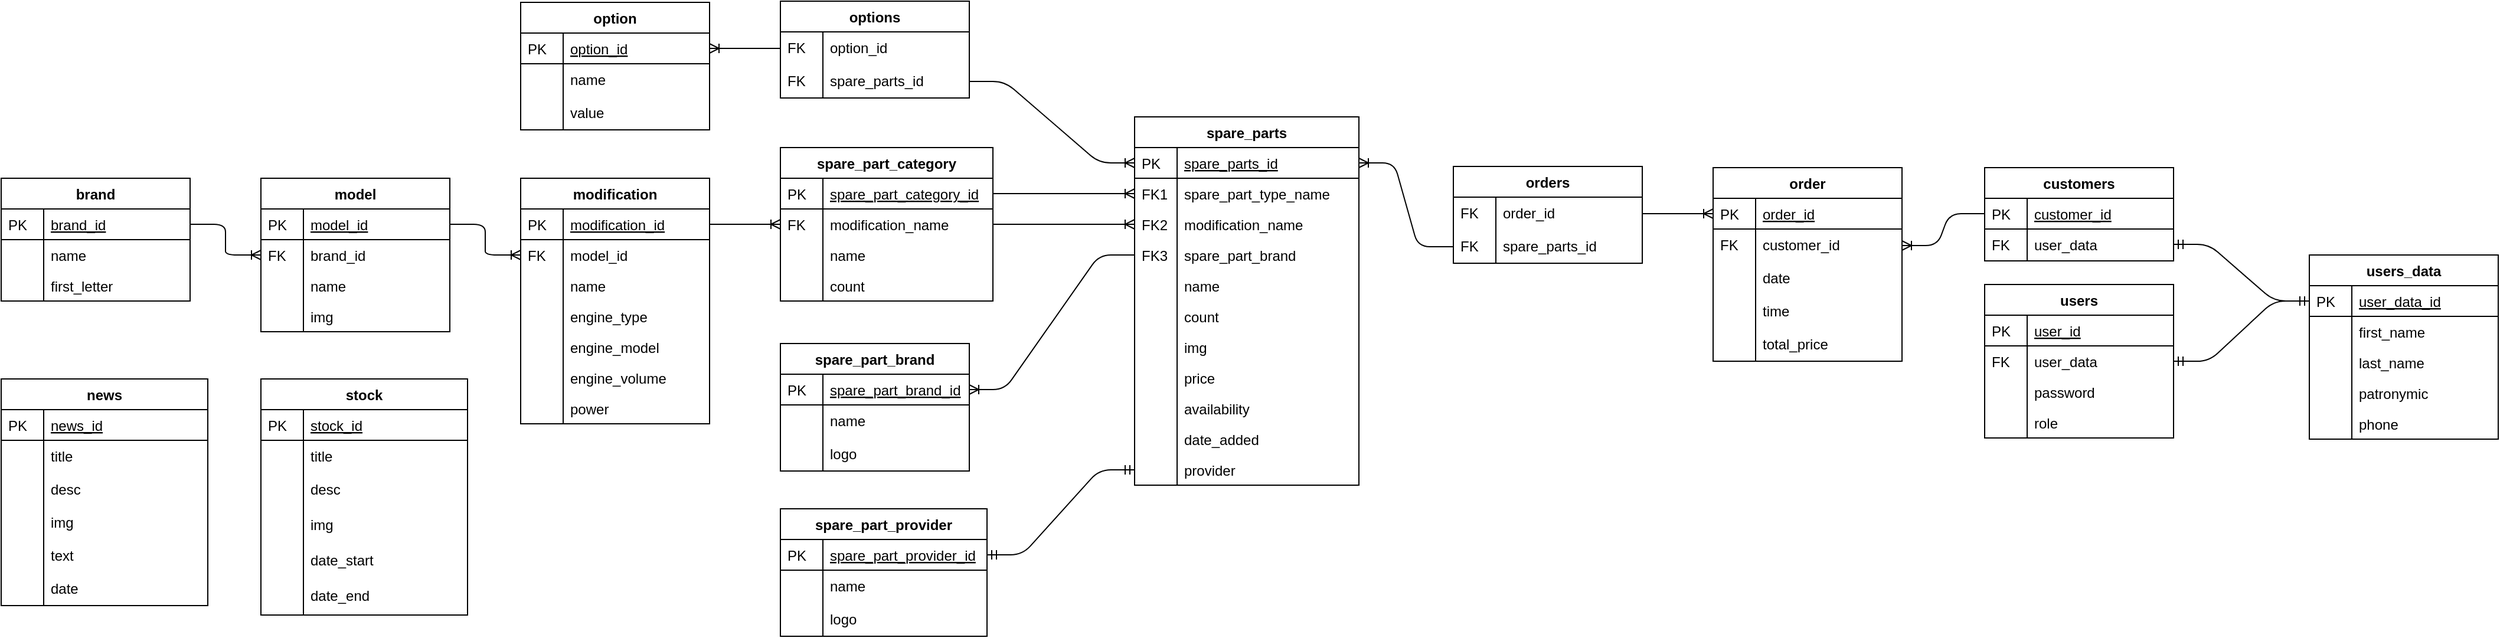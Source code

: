 <mxfile version="13.0.3" type="device"><diagram id="C5RBs43oDa-KdzZeNtuy" name="Page-1"><mxGraphModel dx="1086" dy="806" grid="1" gridSize="5" guides="1" tooltips="1" connect="1" arrows="1" fold="1" page="1" pageScale="1" pageWidth="827" pageHeight="1169" math="0" shadow="0"><root><mxCell id="WIyWlLk6GJQsqaUBKTNV-0"/><mxCell id="WIyWlLk6GJQsqaUBKTNV-1" parent="WIyWlLk6GJQsqaUBKTNV-0"/><mxCell id="DU6NOYqYR6JIWYNQKBQl-0" value="" style="edgeStyle=entityRelationEdgeStyle;fontSize=12;html=1;endArrow=ERoneToMany;" parent="WIyWlLk6GJQsqaUBKTNV-1" source="zkfFHV4jXpPFQw0GAbJ--52" target="zkfFHV4jXpPFQw0GAbJ--59" edge="1"><mxGeometry width="100" height="100" relative="1" as="geometry"><mxPoint x="360" y="540" as="sourcePoint"/><mxPoint x="460" y="440" as="targetPoint"/></mxGeometry></mxCell><mxCell id="DU6NOYqYR6JIWYNQKBQl-1" value="" style="edgeStyle=entityRelationEdgeStyle;fontSize=12;html=1;endArrow=ERoneToMany;" parent="WIyWlLk6GJQsqaUBKTNV-1" source="zkfFHV4jXpPFQw0GAbJ--57" target="zkfFHV4jXpPFQw0GAbJ--67" edge="1"><mxGeometry width="100" height="100" relative="1" as="geometry"><mxPoint x="320" y="405.0" as="sourcePoint"/><mxPoint x="370" y="405.0" as="targetPoint"/></mxGeometry></mxCell><mxCell id="DU6NOYqYR6JIWYNQKBQl-25" value="" style="edgeStyle=entityRelationEdgeStyle;fontSize=12;html=1;endArrow=ERoneToMany;" parent="WIyWlLk6GJQsqaUBKTNV-1" source="DU6NOYqYR6JIWYNQKBQl-21" target="DU6NOYqYR6JIWYNQKBQl-16" edge="1"><mxGeometry width="100" height="100" relative="1" as="geometry"><mxPoint x="310" y="405" as="sourcePoint"/><mxPoint x="370" y="405.0" as="targetPoint"/></mxGeometry></mxCell><mxCell id="DU6NOYqYR6JIWYNQKBQl-26" value="" style="edgeStyle=entityRelationEdgeStyle;fontSize=12;html=1;endArrow=ERoneToMany;" parent="WIyWlLk6GJQsqaUBKTNV-1" source="DU6NOYqYR6JIWYNQKBQl-58" target="DU6NOYqYR6JIWYNQKBQl-18" edge="1"><mxGeometry width="100" height="100" relative="1" as="geometry"><mxPoint x="750" y="539" as="sourcePoint"/><mxPoint x="850" y="512.0" as="targetPoint"/></mxGeometry></mxCell><mxCell id="DU6NOYqYR6JIWYNQKBQl-60" value="" style="edgeStyle=entityRelationEdgeStyle;fontSize=12;html=1;endArrow=ERoneToMany;" parent="WIyWlLk6GJQsqaUBKTNV-1" source="zkfFHV4jXpPFQw0GAbJ--65" target="DU6NOYqYR6JIWYNQKBQl-58" edge="1"><mxGeometry width="100" height="100" relative="1" as="geometry"><mxPoint x="970" y="353" as="sourcePoint"/><mxPoint x="1040" y="353" as="targetPoint"/></mxGeometry></mxCell><mxCell id="DU6NOYqYR6JIWYNQKBQl-102" value="" style="edgeStyle=entityRelationEdgeStyle;fontSize=12;html=1;endArrow=ERoneToMany;" parent="WIyWlLk6GJQsqaUBKTNV-1" source="DU6NOYqYR6JIWYNQKBQl-98" target="DU6NOYqYR6JIWYNQKBQl-86" edge="1"><mxGeometry width="100" height="100" relative="1" as="geometry"><mxPoint x="1830" y="315.0" as="sourcePoint"/><mxPoint x="1490" y="530" as="targetPoint"/></mxGeometry></mxCell><mxCell id="DU6NOYqYR6JIWYNQKBQl-103" value="" style="edgeStyle=entityRelationEdgeStyle;fontSize=12;html=1;endArrow=ERoneToMany;" parent="WIyWlLk6GJQsqaUBKTNV-1" source="DU6NOYqYR6JIWYNQKBQl-100" target="DU6NOYqYR6JIWYNQKBQl-14" edge="1"><mxGeometry width="100" height="100" relative="1" as="geometry"><mxPoint x="1600" y="315.0" as="sourcePoint"/><mxPoint x="1390" y="490" as="targetPoint"/></mxGeometry></mxCell><mxCell id="DU6NOYqYR6JIWYNQKBQl-113" value="" style="edgeStyle=entityRelationEdgeStyle;fontSize=12;html=1;endArrow=ERoneToMany;" parent="WIyWlLk6GJQsqaUBKTNV-1" source="DU6NOYqYR6JIWYNQKBQl-105" target="DU6NOYqYR6JIWYNQKBQl-88" edge="1"><mxGeometry width="100" height="100" relative="1" as="geometry"><mxPoint x="1830" y="358" as="sourcePoint"/><mxPoint x="1760" y="385" as="targetPoint"/></mxGeometry></mxCell><mxCell id="DU6NOYqYR6JIWYNQKBQl-114" value="" style="edgeStyle=entityRelationEdgeStyle;fontSize=12;html=1;endArrow=ERmandOne;startArrow=ERmandOne;" parent="WIyWlLk6GJQsqaUBKTNV-1" source="537ccvtx3btnUuAz73w--1" target="DU6NOYqYR6JIWYNQKBQl-52" edge="1"><mxGeometry width="100" height="100" relative="1" as="geometry"><mxPoint x="1680" y="386" as="sourcePoint"/><mxPoint x="1780" y="286" as="targetPoint"/></mxGeometry></mxCell><mxCell id="82HMb4MOk6cSGSkKUTyn-16" value="" style="edgeStyle=entityRelationEdgeStyle;fontSize=12;html=1;endArrow=ERoneToMany;" parent="WIyWlLk6GJQsqaUBKTNV-1" source="3iMdvNOuH19oPu0iHBkl-0" target="82HMb4MOk6cSGSkKUTyn-3" edge="1"><mxGeometry width="100" height="100" relative="1" as="geometry"><mxPoint x="950" y="751" as="sourcePoint"/><mxPoint x="1090" y="751" as="targetPoint"/></mxGeometry></mxCell><mxCell id="82HMb4MOk6cSGSkKUTyn-17" value="" style="edgeStyle=entityRelationEdgeStyle;fontSize=12;html=1;endArrow=ERoneToMany;" parent="WIyWlLk6GJQsqaUBKTNV-1" source="82HMb4MOk6cSGSkKUTyn-12" target="DU6NOYqYR6JIWYNQKBQl-14" edge="1"><mxGeometry width="100" height="100" relative="1" as="geometry"><mxPoint x="960" y="219" as="sourcePoint"/><mxPoint x="837.0" y="729" as="targetPoint"/></mxGeometry></mxCell><mxCell id="zkfFHV4jXpPFQw0GAbJ--56" value="model" style="swimlane;fontStyle=1;childLayout=stackLayout;horizontal=1;startSize=26;horizontalStack=0;resizeParent=1;resizeLast=0;collapsible=1;marginBottom=0;rounded=0;shadow=0;strokeWidth=1;" parent="WIyWlLk6GJQsqaUBKTNV-1" vertex="1"><mxGeometry x="360" y="330" width="160" height="130" as="geometry"><mxRectangle x="370" y="120" width="160" height="26" as="alternateBounds"/></mxGeometry></mxCell><mxCell id="zkfFHV4jXpPFQw0GAbJ--57" value="model_id" style="shape=partialRectangle;top=0;left=0;right=0;bottom=1;align=left;verticalAlign=top;fillColor=none;spacingLeft=40;spacingRight=4;overflow=hidden;rotatable=0;points=[[0,0.5],[1,0.5]];portConstraint=eastwest;dropTarget=0;rounded=0;shadow=0;strokeWidth=1;fontStyle=4" parent="zkfFHV4jXpPFQw0GAbJ--56" vertex="1"><mxGeometry y="26" width="160" height="26" as="geometry"/></mxCell><mxCell id="zkfFHV4jXpPFQw0GAbJ--58" value="PK" style="shape=partialRectangle;top=0;left=0;bottom=0;fillColor=none;align=left;verticalAlign=top;spacingLeft=4;spacingRight=4;overflow=hidden;rotatable=0;points=[];portConstraint=eastwest;part=1;" parent="zkfFHV4jXpPFQw0GAbJ--57" vertex="1" connectable="0"><mxGeometry width="36" height="26" as="geometry"/></mxCell><mxCell id="zkfFHV4jXpPFQw0GAbJ--59" value="brand_id" style="shape=partialRectangle;top=0;left=0;right=0;bottom=0;align=left;verticalAlign=top;fillColor=none;spacingLeft=40;spacingRight=4;overflow=hidden;rotatable=0;points=[[0,0.5],[1,0.5]];portConstraint=eastwest;dropTarget=0;rounded=0;shadow=0;strokeWidth=1;" parent="zkfFHV4jXpPFQw0GAbJ--56" vertex="1"><mxGeometry y="52" width="160" height="26" as="geometry"/></mxCell><mxCell id="zkfFHV4jXpPFQw0GAbJ--60" value="FK" style="shape=partialRectangle;top=0;left=0;bottom=0;fillColor=none;align=left;verticalAlign=top;spacingLeft=4;spacingRight=4;overflow=hidden;rotatable=0;points=[];portConstraint=eastwest;part=1;" parent="zkfFHV4jXpPFQw0GAbJ--59" vertex="1" connectable="0"><mxGeometry width="36" height="26" as="geometry"/></mxCell><mxCell id="zkfFHV4jXpPFQw0GAbJ--61" value="name" style="shape=partialRectangle;top=0;left=0;right=0;bottom=0;align=left;verticalAlign=top;fillColor=none;spacingLeft=40;spacingRight=4;overflow=hidden;rotatable=0;points=[[0,0.5],[1,0.5]];portConstraint=eastwest;dropTarget=0;rounded=0;shadow=0;strokeWidth=1;" parent="zkfFHV4jXpPFQw0GAbJ--56" vertex="1"><mxGeometry y="78" width="160" height="26" as="geometry"/></mxCell><mxCell id="zkfFHV4jXpPFQw0GAbJ--62" value="" style="shape=partialRectangle;top=0;left=0;bottom=0;fillColor=none;align=left;verticalAlign=top;spacingLeft=4;spacingRight=4;overflow=hidden;rotatable=0;points=[];portConstraint=eastwest;part=1;" parent="zkfFHV4jXpPFQw0GAbJ--61" vertex="1" connectable="0"><mxGeometry width="36" height="26" as="geometry"/></mxCell><mxCell id="yBJgTJ8Bh5AJvXq8K2_j-19" value="img" style="shape=partialRectangle;top=0;left=0;right=0;bottom=0;align=left;verticalAlign=top;fillColor=none;spacingLeft=40;spacingRight=4;overflow=hidden;rotatable=0;points=[[0,0.5],[1,0.5]];portConstraint=eastwest;dropTarget=0;rounded=0;shadow=0;strokeWidth=1;" parent="zkfFHV4jXpPFQw0GAbJ--56" vertex="1"><mxGeometry y="104" width="160" height="26" as="geometry"/></mxCell><mxCell id="yBJgTJ8Bh5AJvXq8K2_j-20" value="" style="shape=partialRectangle;top=0;left=0;bottom=0;fillColor=none;align=left;verticalAlign=top;spacingLeft=4;spacingRight=4;overflow=hidden;rotatable=0;points=[];portConstraint=eastwest;part=1;" parent="yBJgTJ8Bh5AJvXq8K2_j-19" vertex="1" connectable="0"><mxGeometry width="36" height="26" as="geometry"/></mxCell><mxCell id="zkfFHV4jXpPFQw0GAbJ--64" value="modification" style="swimlane;fontStyle=1;childLayout=stackLayout;horizontal=1;startSize=26;horizontalStack=0;resizeParent=1;resizeLast=0;collapsible=1;marginBottom=0;rounded=0;shadow=0;strokeWidth=1;" parent="WIyWlLk6GJQsqaUBKTNV-1" vertex="1"><mxGeometry x="580" y="330" width="160" height="208" as="geometry"><mxRectangle x="590" y="120" width="160" height="26" as="alternateBounds"/></mxGeometry></mxCell><mxCell id="zkfFHV4jXpPFQw0GAbJ--65" value="modification_id" style="shape=partialRectangle;top=0;left=0;right=0;bottom=1;align=left;verticalAlign=top;fillColor=none;spacingLeft=40;spacingRight=4;overflow=hidden;rotatable=0;points=[[0,0.5],[1,0.5]];portConstraint=eastwest;dropTarget=0;rounded=0;shadow=0;strokeWidth=1;fontStyle=4" parent="zkfFHV4jXpPFQw0GAbJ--64" vertex="1"><mxGeometry y="26" width="160" height="26" as="geometry"/></mxCell><mxCell id="zkfFHV4jXpPFQw0GAbJ--66" value="PK" style="shape=partialRectangle;top=0;left=0;bottom=0;fillColor=none;align=left;verticalAlign=top;spacingLeft=4;spacingRight=4;overflow=hidden;rotatable=0;points=[];portConstraint=eastwest;part=1;" parent="zkfFHV4jXpPFQw0GAbJ--65" vertex="1" connectable="0"><mxGeometry width="36" height="26" as="geometry"/></mxCell><mxCell id="zkfFHV4jXpPFQw0GAbJ--67" value="model_id" style="shape=partialRectangle;top=0;left=0;right=0;bottom=0;align=left;verticalAlign=top;fillColor=none;spacingLeft=40;spacingRight=4;overflow=hidden;rotatable=0;points=[[0,0.5],[1,0.5]];portConstraint=eastwest;dropTarget=0;rounded=0;shadow=0;strokeWidth=1;" parent="zkfFHV4jXpPFQw0GAbJ--64" vertex="1"><mxGeometry y="52" width="160" height="26" as="geometry"/></mxCell><mxCell id="zkfFHV4jXpPFQw0GAbJ--68" value="FK" style="shape=partialRectangle;top=0;left=0;bottom=0;fillColor=none;align=left;verticalAlign=top;spacingLeft=4;spacingRight=4;overflow=hidden;rotatable=0;points=[];portConstraint=eastwest;part=1;" parent="zkfFHV4jXpPFQw0GAbJ--67" vertex="1" connectable="0"><mxGeometry width="36" height="26" as="geometry"/></mxCell><mxCell id="zkfFHV4jXpPFQw0GAbJ--69" value="name" style="shape=partialRectangle;top=0;left=0;right=0;bottom=0;align=left;verticalAlign=top;fillColor=none;spacingLeft=40;spacingRight=4;overflow=hidden;rotatable=0;points=[[0,0.5],[1,0.5]];portConstraint=eastwest;dropTarget=0;rounded=0;shadow=0;strokeWidth=1;" parent="zkfFHV4jXpPFQw0GAbJ--64" vertex="1"><mxGeometry y="78" width="160" height="26" as="geometry"/></mxCell><mxCell id="zkfFHV4jXpPFQw0GAbJ--70" value="" style="shape=partialRectangle;top=0;left=0;bottom=0;fillColor=none;align=left;verticalAlign=top;spacingLeft=4;spacingRight=4;overflow=hidden;rotatable=0;points=[];portConstraint=eastwest;part=1;" parent="zkfFHV4jXpPFQw0GAbJ--69" vertex="1" connectable="0"><mxGeometry width="36" height="26" as="geometry"/></mxCell><mxCell id="yBJgTJ8Bh5AJvXq8K2_j-21" value="engine_type" style="shape=partialRectangle;top=0;left=0;right=0;bottom=0;align=left;verticalAlign=top;fillColor=none;spacingLeft=40;spacingRight=4;overflow=hidden;rotatable=0;points=[[0,0.5],[1,0.5]];portConstraint=eastwest;dropTarget=0;rounded=0;shadow=0;strokeWidth=1;" parent="zkfFHV4jXpPFQw0GAbJ--64" vertex="1"><mxGeometry y="104" width="160" height="26" as="geometry"/></mxCell><mxCell id="yBJgTJ8Bh5AJvXq8K2_j-22" value="" style="shape=partialRectangle;top=0;left=0;bottom=0;fillColor=none;align=left;verticalAlign=top;spacingLeft=4;spacingRight=4;overflow=hidden;rotatable=0;points=[];portConstraint=eastwest;part=1;" parent="yBJgTJ8Bh5AJvXq8K2_j-21" vertex="1" connectable="0"><mxGeometry width="36" height="26" as="geometry"/></mxCell><mxCell id="yBJgTJ8Bh5AJvXq8K2_j-23" value="engine_model" style="shape=partialRectangle;top=0;left=0;right=0;bottom=0;align=left;verticalAlign=top;fillColor=none;spacingLeft=40;spacingRight=4;overflow=hidden;rotatable=0;points=[[0,0.5],[1,0.5]];portConstraint=eastwest;dropTarget=0;rounded=0;shadow=0;strokeWidth=1;" parent="zkfFHV4jXpPFQw0GAbJ--64" vertex="1"><mxGeometry y="130" width="160" height="26" as="geometry"/></mxCell><mxCell id="yBJgTJ8Bh5AJvXq8K2_j-24" value="" style="shape=partialRectangle;top=0;left=0;bottom=0;fillColor=none;align=left;verticalAlign=top;spacingLeft=4;spacingRight=4;overflow=hidden;rotatable=0;points=[];portConstraint=eastwest;part=1;" parent="yBJgTJ8Bh5AJvXq8K2_j-23" vertex="1" connectable="0"><mxGeometry width="36" height="26" as="geometry"/></mxCell><mxCell id="yBJgTJ8Bh5AJvXq8K2_j-25" value="engine_volume" style="shape=partialRectangle;top=0;left=0;right=0;bottom=0;align=left;verticalAlign=top;fillColor=none;spacingLeft=40;spacingRight=4;overflow=hidden;rotatable=0;points=[[0,0.5],[1,0.5]];portConstraint=eastwest;dropTarget=0;rounded=0;shadow=0;strokeWidth=1;" parent="zkfFHV4jXpPFQw0GAbJ--64" vertex="1"><mxGeometry y="156" width="160" height="26" as="geometry"/></mxCell><mxCell id="yBJgTJ8Bh5AJvXq8K2_j-26" value="" style="shape=partialRectangle;top=0;left=0;bottom=0;fillColor=none;align=left;verticalAlign=top;spacingLeft=4;spacingRight=4;overflow=hidden;rotatable=0;points=[];portConstraint=eastwest;part=1;" parent="yBJgTJ8Bh5AJvXq8K2_j-25" vertex="1" connectable="0"><mxGeometry width="36" height="26" as="geometry"/></mxCell><mxCell id="yBJgTJ8Bh5AJvXq8K2_j-27" value="power" style="shape=partialRectangle;top=0;left=0;right=0;bottom=0;align=left;verticalAlign=top;fillColor=none;spacingLeft=40;spacingRight=4;overflow=hidden;rotatable=0;points=[[0,0.5],[1,0.5]];portConstraint=eastwest;dropTarget=0;rounded=0;shadow=0;strokeWidth=1;" parent="zkfFHV4jXpPFQw0GAbJ--64" vertex="1"><mxGeometry y="182" width="160" height="26" as="geometry"/></mxCell><mxCell id="yBJgTJ8Bh5AJvXq8K2_j-28" value="" style="shape=partialRectangle;top=0;left=0;bottom=0;fillColor=none;align=left;verticalAlign=top;spacingLeft=4;spacingRight=4;overflow=hidden;rotatable=0;points=[];portConstraint=eastwest;part=1;" parent="yBJgTJ8Bh5AJvXq8K2_j-27" vertex="1" connectable="0"><mxGeometry width="36" height="26" as="geometry"/></mxCell><mxCell id="DU6NOYqYR6JIWYNQKBQl-20" value="spare_part_category" style="swimlane;fontStyle=1;childLayout=stackLayout;horizontal=1;startSize=26;horizontalStack=0;resizeParent=1;resizeLast=0;collapsible=1;marginBottom=0;rounded=0;shadow=0;strokeWidth=1;" parent="WIyWlLk6GJQsqaUBKTNV-1" vertex="1"><mxGeometry x="800" y="304" width="180" height="130" as="geometry"><mxRectangle x="150" y="146" width="160" height="26" as="alternateBounds"/></mxGeometry></mxCell><mxCell id="DU6NOYqYR6JIWYNQKBQl-21" value="spare_part_category_id" style="shape=partialRectangle;top=0;left=0;right=0;bottom=1;align=left;verticalAlign=top;fillColor=none;spacingLeft=40;spacingRight=4;overflow=hidden;rotatable=0;points=[[0,0.5],[1,0.5]];portConstraint=eastwest;dropTarget=0;rounded=0;shadow=0;strokeWidth=1;fontStyle=4" parent="DU6NOYqYR6JIWYNQKBQl-20" vertex="1"><mxGeometry y="26" width="180" height="26" as="geometry"/></mxCell><mxCell id="DU6NOYqYR6JIWYNQKBQl-22" value="PK" style="shape=partialRectangle;top=0;left=0;bottom=0;fillColor=none;align=left;verticalAlign=top;spacingLeft=4;spacingRight=4;overflow=hidden;rotatable=0;points=[];portConstraint=eastwest;part=1;" parent="DU6NOYqYR6JIWYNQKBQl-21" vertex="1" connectable="0"><mxGeometry width="36" height="26" as="geometry"/></mxCell><mxCell id="DU6NOYqYR6JIWYNQKBQl-58" value="modification_name" style="shape=partialRectangle;top=0;left=0;right=0;bottom=0;align=left;verticalAlign=top;fillColor=none;spacingLeft=40;spacingRight=4;overflow=hidden;rotatable=0;points=[[0,0.5],[1,0.5]];portConstraint=eastwest;dropTarget=0;rounded=0;shadow=0;strokeWidth=1;" parent="DU6NOYqYR6JIWYNQKBQl-20" vertex="1"><mxGeometry y="52" width="180" height="26" as="geometry"/></mxCell><mxCell id="DU6NOYqYR6JIWYNQKBQl-59" value="FK" style="shape=partialRectangle;top=0;left=0;bottom=0;fillColor=none;align=left;verticalAlign=top;spacingLeft=4;spacingRight=4;overflow=hidden;rotatable=0;points=[];portConstraint=eastwest;part=1;" parent="DU6NOYqYR6JIWYNQKBQl-58" vertex="1" connectable="0"><mxGeometry width="36" height="26" as="geometry"/></mxCell><mxCell id="DU6NOYqYR6JIWYNQKBQl-23" value="name" style="shape=partialRectangle;top=0;left=0;right=0;bottom=0;align=left;verticalAlign=top;fillColor=none;spacingLeft=40;spacingRight=4;overflow=hidden;rotatable=0;points=[[0,0.5],[1,0.5]];portConstraint=eastwest;dropTarget=0;rounded=0;shadow=0;strokeWidth=1;" parent="DU6NOYqYR6JIWYNQKBQl-20" vertex="1"><mxGeometry y="78" width="180" height="26" as="geometry"/></mxCell><mxCell id="DU6NOYqYR6JIWYNQKBQl-24" value="" style="shape=partialRectangle;top=0;left=0;bottom=0;fillColor=none;align=left;verticalAlign=top;spacingLeft=4;spacingRight=4;overflow=hidden;rotatable=0;points=[];portConstraint=eastwest;part=1;" parent="DU6NOYqYR6JIWYNQKBQl-23" vertex="1" connectable="0"><mxGeometry width="36" height="26" as="geometry"/></mxCell><mxCell id="DU6NOYqYR6JIWYNQKBQl-39" value="count" style="shape=partialRectangle;top=0;left=0;right=0;bottom=0;align=left;verticalAlign=top;fillColor=none;spacingLeft=40;spacingRight=4;overflow=hidden;rotatable=0;points=[[0,0.5],[1,0.5]];portConstraint=eastwest;dropTarget=0;rounded=0;shadow=0;strokeWidth=1;" parent="DU6NOYqYR6JIWYNQKBQl-20" vertex="1"><mxGeometry y="104" width="180" height="26" as="geometry"/></mxCell><mxCell id="DU6NOYqYR6JIWYNQKBQl-40" value="" style="shape=partialRectangle;top=0;left=0;bottom=0;fillColor=none;align=left;verticalAlign=top;spacingLeft=4;spacingRight=4;overflow=hidden;rotatable=0;points=[];portConstraint=eastwest;part=1;" parent="DU6NOYqYR6JIWYNQKBQl-39" vertex="1" connectable="0"><mxGeometry width="36" height="26" as="geometry"/></mxCell><mxCell id="DU6NOYqYR6JIWYNQKBQl-85" value="order" style="swimlane;fontStyle=1;childLayout=stackLayout;horizontal=1;startSize=26;horizontalStack=0;resizeParent=1;resizeLast=0;collapsible=1;marginBottom=0;rounded=0;shadow=0;strokeWidth=1;" parent="WIyWlLk6GJQsqaUBKTNV-1" vertex="1"><mxGeometry x="1590" y="321" width="160" height="164" as="geometry"><mxRectangle x="150" y="146" width="160" height="26" as="alternateBounds"/></mxGeometry></mxCell><mxCell id="DU6NOYqYR6JIWYNQKBQl-86" value="order_id" style="shape=partialRectangle;top=0;left=0;right=0;bottom=1;align=left;verticalAlign=top;fillColor=none;spacingLeft=40;spacingRight=4;overflow=hidden;rotatable=0;points=[[0,0.5],[1,0.5]];portConstraint=eastwest;dropTarget=0;rounded=0;shadow=0;strokeWidth=1;fontStyle=4" parent="DU6NOYqYR6JIWYNQKBQl-85" vertex="1"><mxGeometry y="26" width="160" height="26" as="geometry"/></mxCell><mxCell id="DU6NOYqYR6JIWYNQKBQl-87" value="PK" style="shape=partialRectangle;top=0;left=0;bottom=0;fillColor=none;align=left;verticalAlign=top;spacingLeft=4;spacingRight=4;overflow=hidden;rotatable=0;points=[];portConstraint=eastwest;part=1;" parent="DU6NOYqYR6JIWYNQKBQl-86" vertex="1" connectable="0"><mxGeometry width="36" height="26" as="geometry"/></mxCell><mxCell id="DU6NOYqYR6JIWYNQKBQl-88" value="customer_id" style="shape=partialRectangle;top=0;left=0;right=0;bottom=0;align=left;verticalAlign=top;fillColor=none;spacingLeft=40;spacingRight=4;overflow=hidden;rotatable=0;points=[[0,0.5],[1,0.5]];portConstraint=eastwest;dropTarget=0;rounded=0;shadow=0;strokeWidth=1;" parent="DU6NOYqYR6JIWYNQKBQl-85" vertex="1"><mxGeometry y="52" width="160" height="28" as="geometry"/></mxCell><mxCell id="DU6NOYqYR6JIWYNQKBQl-89" value="FK" style="shape=partialRectangle;top=0;left=0;bottom=0;fillColor=none;align=left;verticalAlign=top;spacingLeft=4;spacingRight=4;overflow=hidden;rotatable=0;points=[];portConstraint=eastwest;part=1;" parent="DU6NOYqYR6JIWYNQKBQl-88" vertex="1" connectable="0"><mxGeometry width="36" height="28" as="geometry"/></mxCell><mxCell id="DU6NOYqYR6JIWYNQKBQl-90" value="date" style="shape=partialRectangle;top=0;left=0;right=0;bottom=0;align=left;verticalAlign=top;fillColor=none;spacingLeft=40;spacingRight=4;overflow=hidden;rotatable=0;points=[[0,0.5],[1,0.5]];portConstraint=eastwest;dropTarget=0;rounded=0;shadow=0;strokeWidth=1;" parent="DU6NOYqYR6JIWYNQKBQl-85" vertex="1"><mxGeometry y="80" width="160" height="28" as="geometry"/></mxCell><mxCell id="DU6NOYqYR6JIWYNQKBQl-91" value="" style="shape=partialRectangle;top=0;left=0;bottom=0;fillColor=none;align=left;verticalAlign=top;spacingLeft=4;spacingRight=4;overflow=hidden;rotatable=0;points=[];portConstraint=eastwest;part=1;" parent="DU6NOYqYR6JIWYNQKBQl-90" vertex="1" connectable="0"><mxGeometry width="36" height="28" as="geometry"/></mxCell><mxCell id="DU6NOYqYR6JIWYNQKBQl-92" value="time" style="shape=partialRectangle;top=0;left=0;right=0;bottom=0;align=left;verticalAlign=top;fillColor=none;spacingLeft=40;spacingRight=4;overflow=hidden;rotatable=0;points=[[0,0.5],[1,0.5]];portConstraint=eastwest;dropTarget=0;rounded=0;shadow=0;strokeWidth=1;" parent="DU6NOYqYR6JIWYNQKBQl-85" vertex="1"><mxGeometry y="108" width="160" height="28" as="geometry"/></mxCell><mxCell id="DU6NOYqYR6JIWYNQKBQl-93" value="" style="shape=partialRectangle;top=0;left=0;bottom=0;fillColor=none;align=left;verticalAlign=top;spacingLeft=4;spacingRight=4;overflow=hidden;rotatable=0;points=[];portConstraint=eastwest;part=1;" parent="DU6NOYqYR6JIWYNQKBQl-92" vertex="1" connectable="0"><mxGeometry width="36" height="28" as="geometry"/></mxCell><mxCell id="MXVTPuAK6uHWYL1iaz4F-14" value="total_price" style="shape=partialRectangle;top=0;left=0;right=0;bottom=0;align=left;verticalAlign=top;fillColor=none;spacingLeft=40;spacingRight=4;overflow=hidden;rotatable=0;points=[[0,0.5],[1,0.5]];portConstraint=eastwest;dropTarget=0;rounded=0;shadow=0;strokeWidth=1;" parent="DU6NOYqYR6JIWYNQKBQl-85" vertex="1"><mxGeometry y="136" width="160" height="28" as="geometry"/></mxCell><mxCell id="MXVTPuAK6uHWYL1iaz4F-15" value="" style="shape=partialRectangle;top=0;left=0;bottom=0;fillColor=none;align=left;verticalAlign=top;spacingLeft=4;spacingRight=4;overflow=hidden;rotatable=0;points=[];portConstraint=eastwest;part=1;" parent="MXVTPuAK6uHWYL1iaz4F-14" vertex="1" connectable="0"><mxGeometry width="36" height="28" as="geometry"/></mxCell><mxCell id="DU6NOYqYR6JIWYNQKBQl-72" value="spare_part_brand" style="swimlane;fontStyle=1;childLayout=stackLayout;horizontal=1;startSize=26;horizontalStack=0;resizeParent=1;resizeLast=0;collapsible=1;marginBottom=0;rounded=0;shadow=0;strokeWidth=1;" parent="WIyWlLk6GJQsqaUBKTNV-1" vertex="1"><mxGeometry x="800" y="470" width="160" height="108" as="geometry"><mxRectangle x="150" y="146" width="160" height="26" as="alternateBounds"/></mxGeometry></mxCell><mxCell id="DU6NOYqYR6JIWYNQKBQl-73" value="spare_part_brand_id" style="shape=partialRectangle;top=0;left=0;right=0;bottom=1;align=left;verticalAlign=top;fillColor=none;spacingLeft=40;spacingRight=4;overflow=hidden;rotatable=0;points=[[0,0.5],[1,0.5]];portConstraint=eastwest;dropTarget=0;rounded=0;shadow=0;strokeWidth=1;fontStyle=4" parent="DU6NOYqYR6JIWYNQKBQl-72" vertex="1"><mxGeometry y="26" width="160" height="26" as="geometry"/></mxCell><mxCell id="DU6NOYqYR6JIWYNQKBQl-74" value="PK" style="shape=partialRectangle;top=0;left=0;bottom=0;fillColor=none;align=left;verticalAlign=top;spacingLeft=4;spacingRight=4;overflow=hidden;rotatable=0;points=[];portConstraint=eastwest;part=1;" parent="DU6NOYqYR6JIWYNQKBQl-73" vertex="1" connectable="0"><mxGeometry width="36" height="26" as="geometry"/></mxCell><mxCell id="DU6NOYqYR6JIWYNQKBQl-75" value="name" style="shape=partialRectangle;top=0;left=0;right=0;bottom=0;align=left;verticalAlign=top;fillColor=none;spacingLeft=40;spacingRight=4;overflow=hidden;rotatable=0;points=[[0,0.5],[1,0.5]];portConstraint=eastwest;dropTarget=0;rounded=0;shadow=0;strokeWidth=1;" parent="DU6NOYqYR6JIWYNQKBQl-72" vertex="1"><mxGeometry y="52" width="160" height="28" as="geometry"/></mxCell><mxCell id="DU6NOYqYR6JIWYNQKBQl-76" value="" style="shape=partialRectangle;top=0;left=0;bottom=0;fillColor=none;align=left;verticalAlign=top;spacingLeft=4;spacingRight=4;overflow=hidden;rotatable=0;points=[];portConstraint=eastwest;part=1;" parent="DU6NOYqYR6JIWYNQKBQl-75" vertex="1" connectable="0"><mxGeometry width="36" height="28" as="geometry"/></mxCell><mxCell id="MXVTPuAK6uHWYL1iaz4F-0" value="logo" style="shape=partialRectangle;top=0;left=0;right=0;bottom=0;align=left;verticalAlign=top;fillColor=none;spacingLeft=40;spacingRight=4;overflow=hidden;rotatable=0;points=[[0,0.5],[1,0.5]];portConstraint=eastwest;dropTarget=0;rounded=0;shadow=0;strokeWidth=1;" parent="DU6NOYqYR6JIWYNQKBQl-72" vertex="1"><mxGeometry y="80" width="160" height="28" as="geometry"/></mxCell><mxCell id="MXVTPuAK6uHWYL1iaz4F-1" value="" style="shape=partialRectangle;top=0;left=0;bottom=0;fillColor=none;align=left;verticalAlign=top;spacingLeft=4;spacingRight=4;overflow=hidden;rotatable=0;points=[];portConstraint=eastwest;part=1;" parent="MXVTPuAK6uHWYL1iaz4F-0" vertex="1" connectable="0"><mxGeometry width="36" height="28" as="geometry"/></mxCell><mxCell id="DU6NOYqYR6JIWYNQKBQl-13" value="spare_parts" style="swimlane;fontStyle=1;childLayout=stackLayout;horizontal=1;startSize=26;horizontalStack=0;resizeParent=1;resizeLast=0;collapsible=1;marginBottom=0;rounded=0;shadow=0;strokeWidth=1;" parent="WIyWlLk6GJQsqaUBKTNV-1" vertex="1"><mxGeometry x="1100" y="278" width="190" height="312" as="geometry"><mxRectangle x="590" y="120" width="160" height="26" as="alternateBounds"/></mxGeometry></mxCell><mxCell id="DU6NOYqYR6JIWYNQKBQl-14" value="spare_parts_id" style="shape=partialRectangle;top=0;left=0;right=0;bottom=1;align=left;verticalAlign=top;fillColor=none;spacingLeft=40;spacingRight=4;overflow=hidden;rotatable=0;points=[[0,0.5],[1,0.5]];portConstraint=eastwest;dropTarget=0;rounded=0;shadow=0;strokeWidth=1;fontStyle=4" parent="DU6NOYqYR6JIWYNQKBQl-13" vertex="1"><mxGeometry y="26" width="190" height="26" as="geometry"/></mxCell><mxCell id="DU6NOYqYR6JIWYNQKBQl-15" value="PK" style="shape=partialRectangle;top=0;left=0;bottom=0;fillColor=none;align=left;verticalAlign=top;spacingLeft=4;spacingRight=4;overflow=hidden;rotatable=0;points=[];portConstraint=eastwest;part=1;" parent="DU6NOYqYR6JIWYNQKBQl-14" vertex="1" connectable="0"><mxGeometry width="36" height="26" as="geometry"/></mxCell><mxCell id="DU6NOYqYR6JIWYNQKBQl-16" value="spare_part_type_name" style="shape=partialRectangle;top=0;left=0;right=0;bottom=0;align=left;verticalAlign=top;fillColor=none;spacingLeft=40;spacingRight=4;overflow=hidden;rotatable=0;points=[[0,0.5],[1,0.5]];portConstraint=eastwest;dropTarget=0;rounded=0;shadow=0;strokeWidth=1;" parent="DU6NOYqYR6JIWYNQKBQl-13" vertex="1"><mxGeometry y="52" width="190" height="26" as="geometry"/></mxCell><mxCell id="DU6NOYqYR6JIWYNQKBQl-17" value="FK1" style="shape=partialRectangle;top=0;left=0;bottom=0;fillColor=none;align=left;verticalAlign=top;spacingLeft=4;spacingRight=4;overflow=hidden;rotatable=0;points=[];portConstraint=eastwest;part=1;" parent="DU6NOYqYR6JIWYNQKBQl-16" vertex="1" connectable="0"><mxGeometry width="36" height="26" as="geometry"/></mxCell><mxCell id="DU6NOYqYR6JIWYNQKBQl-18" value="modification_name" style="shape=partialRectangle;top=0;left=0;right=0;bottom=0;align=left;verticalAlign=top;fillColor=none;spacingLeft=40;spacingRight=4;overflow=hidden;rotatable=0;points=[[0,0.5],[1,0.5]];portConstraint=eastwest;dropTarget=0;rounded=0;shadow=0;strokeWidth=1;fontStyle=0" parent="DU6NOYqYR6JIWYNQKBQl-13" vertex="1"><mxGeometry y="78" width="190" height="26" as="geometry"/></mxCell><mxCell id="DU6NOYqYR6JIWYNQKBQl-19" value="FK2" style="shape=partialRectangle;top=0;left=0;bottom=0;fillColor=none;align=left;verticalAlign=top;spacingLeft=4;spacingRight=4;overflow=hidden;rotatable=0;points=[];portConstraint=eastwest;part=1;" parent="DU6NOYqYR6JIWYNQKBQl-18" vertex="1" connectable="0"><mxGeometry width="36" height="26" as="geometry"/></mxCell><mxCell id="DU6NOYqYR6JIWYNQKBQl-81" value="spare_part_brand" style="shape=partialRectangle;top=0;left=0;right=0;bottom=0;align=left;verticalAlign=top;fillColor=none;spacingLeft=40;spacingRight=4;overflow=hidden;rotatable=0;points=[[0,0.5],[1,0.5]];portConstraint=eastwest;dropTarget=0;rounded=0;shadow=0;strokeWidth=1;fontStyle=0" parent="DU6NOYqYR6JIWYNQKBQl-13" vertex="1"><mxGeometry y="104" width="190" height="26" as="geometry"/></mxCell><mxCell id="DU6NOYqYR6JIWYNQKBQl-82" value="FK3" style="shape=partialRectangle;top=0;left=0;bottom=0;fillColor=none;align=left;verticalAlign=top;spacingLeft=4;spacingRight=4;overflow=hidden;rotatable=0;points=[];portConstraint=eastwest;part=1;" parent="DU6NOYqYR6JIWYNQKBQl-81" vertex="1" connectable="0"><mxGeometry width="36" height="26" as="geometry"/></mxCell><mxCell id="DU6NOYqYR6JIWYNQKBQl-27" value="name" style="shape=partialRectangle;top=0;left=0;right=0;bottom=0;align=left;verticalAlign=top;fillColor=none;spacingLeft=40;spacingRight=4;overflow=hidden;rotatable=0;points=[[0,0.5],[1,0.5]];portConstraint=eastwest;dropTarget=0;rounded=0;shadow=0;strokeWidth=1;fontStyle=0" parent="DU6NOYqYR6JIWYNQKBQl-13" vertex="1"><mxGeometry y="130" width="190" height="26" as="geometry"/></mxCell><mxCell id="DU6NOYqYR6JIWYNQKBQl-28" value="" style="shape=partialRectangle;top=0;left=0;bottom=0;fillColor=none;align=left;verticalAlign=top;spacingLeft=4;spacingRight=4;overflow=hidden;rotatable=0;points=[];portConstraint=eastwest;part=1;" parent="DU6NOYqYR6JIWYNQKBQl-27" vertex="1" connectable="0"><mxGeometry width="36" height="26" as="geometry"/></mxCell><mxCell id="DU6NOYqYR6JIWYNQKBQl-43" value="count" style="shape=partialRectangle;top=0;left=0;right=0;bottom=0;align=left;verticalAlign=top;fillColor=none;spacingLeft=40;spacingRight=4;overflow=hidden;rotatable=0;points=[[0,0.5],[1,0.5]];portConstraint=eastwest;dropTarget=0;rounded=0;shadow=0;strokeWidth=1;fontStyle=0" parent="DU6NOYqYR6JIWYNQKBQl-13" vertex="1"><mxGeometry y="156" width="190" height="26" as="geometry"/></mxCell><mxCell id="DU6NOYqYR6JIWYNQKBQl-44" value="" style="shape=partialRectangle;top=0;left=0;bottom=0;fillColor=none;align=left;verticalAlign=top;spacingLeft=4;spacingRight=4;overflow=hidden;rotatable=0;points=[];portConstraint=eastwest;part=1;" parent="DU6NOYqYR6JIWYNQKBQl-43" vertex="1" connectable="0"><mxGeometry width="36" height="26" as="geometry"/></mxCell><mxCell id="DU6NOYqYR6JIWYNQKBQl-45" value="img" style="shape=partialRectangle;top=0;left=0;right=0;bottom=0;align=left;verticalAlign=top;fillColor=none;spacingLeft=40;spacingRight=4;overflow=hidden;rotatable=0;points=[[0,0.5],[1,0.5]];portConstraint=eastwest;dropTarget=0;rounded=0;shadow=0;strokeWidth=1;fontStyle=0" parent="DU6NOYqYR6JIWYNQKBQl-13" vertex="1"><mxGeometry y="182" width="190" height="26" as="geometry"/></mxCell><mxCell id="DU6NOYqYR6JIWYNQKBQl-46" value="" style="shape=partialRectangle;top=0;left=0;bottom=0;fillColor=none;align=left;verticalAlign=top;spacingLeft=4;spacingRight=4;overflow=hidden;rotatable=0;points=[];portConstraint=eastwest;part=1;" parent="DU6NOYqYR6JIWYNQKBQl-45" vertex="1" connectable="0"><mxGeometry width="36" height="26" as="geometry"/></mxCell><mxCell id="DU6NOYqYR6JIWYNQKBQl-47" value="price" style="shape=partialRectangle;top=0;left=0;right=0;bottom=0;align=left;verticalAlign=top;fillColor=none;spacingLeft=40;spacingRight=4;overflow=hidden;rotatable=0;points=[[0,0.5],[1,0.5]];portConstraint=eastwest;dropTarget=0;rounded=0;shadow=0;strokeWidth=1;fontStyle=0" parent="DU6NOYqYR6JIWYNQKBQl-13" vertex="1"><mxGeometry y="208" width="190" height="26" as="geometry"/></mxCell><mxCell id="DU6NOYqYR6JIWYNQKBQl-48" value="" style="shape=partialRectangle;top=0;left=0;bottom=0;fillColor=none;align=left;verticalAlign=top;spacingLeft=4;spacingRight=4;overflow=hidden;rotatable=0;points=[];portConstraint=eastwest;part=1;" parent="DU6NOYqYR6JIWYNQKBQl-47" vertex="1" connectable="0"><mxGeometry width="36" height="26" as="geometry"/></mxCell><mxCell id="MXVTPuAK6uHWYL1iaz4F-3" value="availability" style="shape=partialRectangle;top=0;left=0;right=0;bottom=0;align=left;verticalAlign=top;fillColor=none;spacingLeft=40;spacingRight=4;overflow=hidden;rotatable=0;points=[[0,0.5],[1,0.5]];portConstraint=eastwest;dropTarget=0;rounded=0;shadow=0;strokeWidth=1;fontStyle=0" parent="DU6NOYqYR6JIWYNQKBQl-13" vertex="1"><mxGeometry y="234" width="190" height="26" as="geometry"/></mxCell><mxCell id="MXVTPuAK6uHWYL1iaz4F-4" value="" style="shape=partialRectangle;top=0;left=0;bottom=0;fillColor=none;align=left;verticalAlign=top;spacingLeft=4;spacingRight=4;overflow=hidden;rotatable=0;points=[];portConstraint=eastwest;part=1;" parent="MXVTPuAK6uHWYL1iaz4F-3" vertex="1" connectable="0"><mxGeometry width="36" height="26" as="geometry"/></mxCell><mxCell id="BxkAbmb-PH-Q4-Hu2uCu-0" value="date_added" style="shape=partialRectangle;top=0;left=0;right=0;bottom=0;align=left;verticalAlign=top;fillColor=none;spacingLeft=40;spacingRight=4;overflow=hidden;rotatable=0;points=[[0,0.5],[1,0.5]];portConstraint=eastwest;dropTarget=0;rounded=0;shadow=0;strokeWidth=1;fontStyle=0" parent="DU6NOYqYR6JIWYNQKBQl-13" vertex="1"><mxGeometry y="260" width="190" height="26" as="geometry"/></mxCell><mxCell id="BxkAbmb-PH-Q4-Hu2uCu-1" value="" style="shape=partialRectangle;top=0;left=0;bottom=0;fillColor=none;align=left;verticalAlign=top;spacingLeft=4;spacingRight=4;overflow=hidden;rotatable=0;points=[];portConstraint=eastwest;part=1;" parent="BxkAbmb-PH-Q4-Hu2uCu-0" vertex="1" connectable="0"><mxGeometry width="36" height="26" as="geometry"/></mxCell><mxCell id="xiWfxGk5D1_RnulCDuX7-8" value="provider" style="shape=partialRectangle;top=0;left=0;right=0;bottom=0;align=left;verticalAlign=top;fillColor=none;spacingLeft=40;spacingRight=4;overflow=hidden;rotatable=0;points=[[0,0.5],[1,0.5]];portConstraint=eastwest;dropTarget=0;rounded=0;shadow=0;strokeWidth=1;fontStyle=0" parent="DU6NOYqYR6JIWYNQKBQl-13" vertex="1"><mxGeometry y="286" width="190" height="26" as="geometry"/></mxCell><mxCell id="xiWfxGk5D1_RnulCDuX7-9" value="" style="shape=partialRectangle;top=0;left=0;bottom=0;fillColor=none;align=left;verticalAlign=top;spacingLeft=4;spacingRight=4;overflow=hidden;rotatable=0;points=[];portConstraint=eastwest;part=1;" parent="xiWfxGk5D1_RnulCDuX7-8" vertex="1" connectable="0"><mxGeometry width="36" height="26" as="geometry"/></mxCell><mxCell id="DU6NOYqYR6JIWYNQKBQl-95" value="orders" style="swimlane;fontStyle=1;childLayout=stackLayout;horizontal=1;startSize=26;horizontalStack=0;resizeParent=1;resizeLast=0;collapsible=1;marginBottom=0;rounded=0;shadow=0;strokeWidth=1;" parent="WIyWlLk6GJQsqaUBKTNV-1" vertex="1"><mxGeometry x="1370" y="320" width="160" height="82" as="geometry"><mxRectangle x="150" y="146" width="160" height="26" as="alternateBounds"/></mxGeometry></mxCell><mxCell id="DU6NOYqYR6JIWYNQKBQl-98" value="order_id" style="shape=partialRectangle;top=0;left=0;right=0;bottom=0;align=left;verticalAlign=top;fillColor=none;spacingLeft=40;spacingRight=4;overflow=hidden;rotatable=0;points=[[0,0.5],[1,0.5]];portConstraint=eastwest;dropTarget=0;rounded=0;shadow=0;strokeWidth=1;" parent="DU6NOYqYR6JIWYNQKBQl-95" vertex="1"><mxGeometry y="26" width="160" height="28" as="geometry"/></mxCell><mxCell id="DU6NOYqYR6JIWYNQKBQl-99" value="FK" style="shape=partialRectangle;top=0;left=0;bottom=0;fillColor=none;align=left;verticalAlign=top;spacingLeft=4;spacingRight=4;overflow=hidden;rotatable=0;points=[];portConstraint=eastwest;part=1;" parent="DU6NOYqYR6JIWYNQKBQl-98" vertex="1" connectable="0"><mxGeometry width="36" height="28" as="geometry"/></mxCell><mxCell id="DU6NOYqYR6JIWYNQKBQl-100" value="spare_parts_id" style="shape=partialRectangle;top=0;left=0;right=0;bottom=0;align=left;verticalAlign=top;fillColor=none;spacingLeft=40;spacingRight=4;overflow=hidden;rotatable=0;points=[[0,0.5],[1,0.5]];portConstraint=eastwest;dropTarget=0;rounded=0;shadow=0;strokeWidth=1;" parent="DU6NOYqYR6JIWYNQKBQl-95" vertex="1"><mxGeometry y="54" width="160" height="28" as="geometry"/></mxCell><mxCell id="DU6NOYqYR6JIWYNQKBQl-101" value="FK" style="shape=partialRectangle;top=0;left=0;bottom=0;fillColor=none;align=left;verticalAlign=top;spacingLeft=4;spacingRight=4;overflow=hidden;rotatable=0;points=[];portConstraint=eastwest;part=1;" parent="DU6NOYqYR6JIWYNQKBQl-100" vertex="1" connectable="0"><mxGeometry width="36" height="28" as="geometry"/></mxCell><mxCell id="82HMb4MOk6cSGSkKUTyn-9" value="options" style="swimlane;fontStyle=1;childLayout=stackLayout;horizontal=1;startSize=26;horizontalStack=0;resizeParent=1;resizeLast=0;collapsible=1;marginBottom=0;rounded=0;shadow=0;strokeWidth=1;" parent="WIyWlLk6GJQsqaUBKTNV-1" vertex="1"><mxGeometry x="800" y="180" width="160" height="82" as="geometry"><mxRectangle x="150" y="146" width="160" height="26" as="alternateBounds"/></mxGeometry></mxCell><mxCell id="3iMdvNOuH19oPu0iHBkl-0" value="option_id" style="shape=partialRectangle;top=0;left=0;right=0;bottom=0;align=left;verticalAlign=top;fillColor=none;spacingLeft=40;spacingRight=4;overflow=hidden;rotatable=0;points=[[0,0.5],[1,0.5]];portConstraint=eastwest;dropTarget=0;rounded=0;shadow=0;strokeWidth=1;" parent="82HMb4MOk6cSGSkKUTyn-9" vertex="1"><mxGeometry y="26" width="160" height="28" as="geometry"/></mxCell><mxCell id="3iMdvNOuH19oPu0iHBkl-1" value="FK" style="shape=partialRectangle;top=0;left=0;bottom=0;fillColor=none;align=left;verticalAlign=top;spacingLeft=4;spacingRight=4;overflow=hidden;rotatable=0;points=[];portConstraint=eastwest;part=1;" parent="3iMdvNOuH19oPu0iHBkl-0" vertex="1" connectable="0"><mxGeometry width="36" height="28" as="geometry"/></mxCell><mxCell id="82HMb4MOk6cSGSkKUTyn-12" value="spare_parts_id" style="shape=partialRectangle;top=0;left=0;right=0;bottom=0;align=left;verticalAlign=top;fillColor=none;spacingLeft=40;spacingRight=4;overflow=hidden;rotatable=0;points=[[0,0.5],[1,0.5]];portConstraint=eastwest;dropTarget=0;rounded=0;shadow=0;strokeWidth=1;" parent="82HMb4MOk6cSGSkKUTyn-9" vertex="1"><mxGeometry y="54" width="160" height="28" as="geometry"/></mxCell><mxCell id="82HMb4MOk6cSGSkKUTyn-13" value="FK" style="shape=partialRectangle;top=0;left=0;bottom=0;fillColor=none;align=left;verticalAlign=top;spacingLeft=4;spacingRight=4;overflow=hidden;rotatable=0;points=[];portConstraint=eastwest;part=1;" parent="82HMb4MOk6cSGSkKUTyn-12" vertex="1" connectable="0"><mxGeometry width="36" height="28" as="geometry"/></mxCell><mxCell id="82HMb4MOk6cSGSkKUTyn-2" value="option" style="swimlane;fontStyle=1;childLayout=stackLayout;horizontal=1;startSize=26;horizontalStack=0;resizeParent=1;resizeLast=0;collapsible=1;marginBottom=0;rounded=0;shadow=0;strokeWidth=1;" parent="WIyWlLk6GJQsqaUBKTNV-1" vertex="1"><mxGeometry x="580" y="181" width="160" height="108" as="geometry"><mxRectangle x="150" y="146" width="160" height="26" as="alternateBounds"/></mxGeometry></mxCell><mxCell id="82HMb4MOk6cSGSkKUTyn-3" value="option_id" style="shape=partialRectangle;top=0;left=0;right=0;bottom=1;align=left;verticalAlign=top;fillColor=none;spacingLeft=40;spacingRight=4;overflow=hidden;rotatable=0;points=[[0,0.5],[1,0.5]];portConstraint=eastwest;dropTarget=0;rounded=0;shadow=0;strokeWidth=1;fontStyle=4" parent="82HMb4MOk6cSGSkKUTyn-2" vertex="1"><mxGeometry y="26" width="160" height="26" as="geometry"/></mxCell><mxCell id="82HMb4MOk6cSGSkKUTyn-4" value="PK" style="shape=partialRectangle;top=0;left=0;bottom=0;fillColor=none;align=left;verticalAlign=top;spacingLeft=4;spacingRight=4;overflow=hidden;rotatable=0;points=[];portConstraint=eastwest;part=1;" parent="82HMb4MOk6cSGSkKUTyn-3" vertex="1" connectable="0"><mxGeometry width="36" height="26" as="geometry"/></mxCell><mxCell id="82HMb4MOk6cSGSkKUTyn-5" value="name" style="shape=partialRectangle;top=0;left=0;right=0;bottom=0;align=left;verticalAlign=top;fillColor=none;spacingLeft=40;spacingRight=4;overflow=hidden;rotatable=0;points=[[0,0.5],[1,0.5]];portConstraint=eastwest;dropTarget=0;rounded=0;shadow=0;strokeWidth=1;" parent="82HMb4MOk6cSGSkKUTyn-2" vertex="1"><mxGeometry y="52" width="160" height="28" as="geometry"/></mxCell><mxCell id="82HMb4MOk6cSGSkKUTyn-6" value="" style="shape=partialRectangle;top=0;left=0;bottom=0;fillColor=none;align=left;verticalAlign=top;spacingLeft=4;spacingRight=4;overflow=hidden;rotatable=0;points=[];portConstraint=eastwest;part=1;" parent="82HMb4MOk6cSGSkKUTyn-5" vertex="1" connectable="0"><mxGeometry width="36" height="28" as="geometry"/></mxCell><mxCell id="82HMb4MOk6cSGSkKUTyn-7" value="value" style="shape=partialRectangle;top=0;left=0;right=0;bottom=0;align=left;verticalAlign=top;fillColor=none;spacingLeft=40;spacingRight=4;overflow=hidden;rotatable=0;points=[[0,0.5],[1,0.5]];portConstraint=eastwest;dropTarget=0;rounded=0;shadow=0;strokeWidth=1;" parent="82HMb4MOk6cSGSkKUTyn-2" vertex="1"><mxGeometry y="80" width="160" height="28" as="geometry"/></mxCell><mxCell id="82HMb4MOk6cSGSkKUTyn-8" value="" style="shape=partialRectangle;top=0;left=0;bottom=0;fillColor=none;align=left;verticalAlign=top;spacingLeft=4;spacingRight=4;overflow=hidden;rotatable=0;points=[];portConstraint=eastwest;part=1;" parent="82HMb4MOk6cSGSkKUTyn-7" vertex="1" connectable="0"><mxGeometry width="36" height="28" as="geometry"/></mxCell><mxCell id="xiWfxGk5D1_RnulCDuX7-0" value="spare_part_provider" style="swimlane;fontStyle=1;childLayout=stackLayout;horizontal=1;startSize=26;horizontalStack=0;resizeParent=1;resizeLast=0;collapsible=1;marginBottom=0;rounded=0;shadow=0;strokeWidth=1;" parent="WIyWlLk6GJQsqaUBKTNV-1" vertex="1"><mxGeometry x="800" y="610" width="175" height="108" as="geometry"><mxRectangle x="150" y="146" width="160" height="26" as="alternateBounds"/></mxGeometry></mxCell><mxCell id="xiWfxGk5D1_RnulCDuX7-1" value="spare_part_provider_id" style="shape=partialRectangle;top=0;left=0;right=0;bottom=1;align=left;verticalAlign=top;fillColor=none;spacingLeft=40;spacingRight=4;overflow=hidden;rotatable=0;points=[[0,0.5],[1,0.5]];portConstraint=eastwest;dropTarget=0;rounded=0;shadow=0;strokeWidth=1;fontStyle=4" parent="xiWfxGk5D1_RnulCDuX7-0" vertex="1"><mxGeometry y="26" width="175" height="26" as="geometry"/></mxCell><mxCell id="xiWfxGk5D1_RnulCDuX7-2" value="PK" style="shape=partialRectangle;top=0;left=0;bottom=0;fillColor=none;align=left;verticalAlign=top;spacingLeft=4;spacingRight=4;overflow=hidden;rotatable=0;points=[];portConstraint=eastwest;part=1;" parent="xiWfxGk5D1_RnulCDuX7-1" vertex="1" connectable="0"><mxGeometry width="36" height="26" as="geometry"/></mxCell><mxCell id="xiWfxGk5D1_RnulCDuX7-3" value="name" style="shape=partialRectangle;top=0;left=0;right=0;bottom=0;align=left;verticalAlign=top;fillColor=none;spacingLeft=40;spacingRight=4;overflow=hidden;rotatable=0;points=[[0,0.5],[1,0.5]];portConstraint=eastwest;dropTarget=0;rounded=0;shadow=0;strokeWidth=1;" parent="xiWfxGk5D1_RnulCDuX7-0" vertex="1"><mxGeometry y="52" width="175" height="28" as="geometry"/></mxCell><mxCell id="xiWfxGk5D1_RnulCDuX7-4" value="" style="shape=partialRectangle;top=0;left=0;bottom=0;fillColor=none;align=left;verticalAlign=top;spacingLeft=4;spacingRight=4;overflow=hidden;rotatable=0;points=[];portConstraint=eastwest;part=1;" parent="xiWfxGk5D1_RnulCDuX7-3" vertex="1" connectable="0"><mxGeometry width="36" height="28" as="geometry"/></mxCell><mxCell id="xiWfxGk5D1_RnulCDuX7-5" value="logo" style="shape=partialRectangle;top=0;left=0;right=0;bottom=0;align=left;verticalAlign=top;fillColor=none;spacingLeft=40;spacingRight=4;overflow=hidden;rotatable=0;points=[[0,0.5],[1,0.5]];portConstraint=eastwest;dropTarget=0;rounded=0;shadow=0;strokeWidth=1;" parent="xiWfxGk5D1_RnulCDuX7-0" vertex="1"><mxGeometry y="80" width="175" height="28" as="geometry"/></mxCell><mxCell id="xiWfxGk5D1_RnulCDuX7-6" value="" style="shape=partialRectangle;top=0;left=0;bottom=0;fillColor=none;align=left;verticalAlign=top;spacingLeft=4;spacingRight=4;overflow=hidden;rotatable=0;points=[];portConstraint=eastwest;part=1;" parent="xiWfxGk5D1_RnulCDuX7-5" vertex="1" connectable="0"><mxGeometry width="36" height="28" as="geometry"/></mxCell><mxCell id="xiWfxGk5D1_RnulCDuX7-7" value="" style="edgeStyle=entityRelationEdgeStyle;fontSize=12;html=1;endArrow=ERmandOne;startArrow=ERmandOne;" parent="WIyWlLk6GJQsqaUBKTNV-1" source="xiWfxGk5D1_RnulCDuX7-1" target="xiWfxGk5D1_RnulCDuX7-8" edge="1"><mxGeometry width="100" height="100" relative="1" as="geometry"><mxPoint x="965" y="514" as="sourcePoint"/><mxPoint x="1070" y="570" as="targetPoint"/></mxGeometry></mxCell><mxCell id="xiWfxGk5D1_RnulCDuX7-10" value="" style="edgeStyle=entityRelationEdgeStyle;fontSize=12;html=1;endArrow=ERoneToMany;" parent="WIyWlLk6GJQsqaUBKTNV-1" source="DU6NOYqYR6JIWYNQKBQl-81" target="DU6NOYqYR6JIWYNQKBQl-73" edge="1"><mxGeometry width="100" height="100" relative="1" as="geometry"><mxPoint x="985" y="374" as="sourcePoint"/><mxPoint x="1105" y="374" as="targetPoint"/></mxGeometry></mxCell><mxCell id="3hYH1O2e9bIrEYwAx7Ft-29" value="stock" style="swimlane;fontStyle=1;childLayout=stackLayout;horizontal=1;startSize=26;horizontalStack=0;resizeParent=1;resizeLast=0;collapsible=1;marginBottom=0;rounded=0;shadow=0;strokeWidth=1;" parent="WIyWlLk6GJQsqaUBKTNV-1" vertex="1"><mxGeometry x="360" y="500" width="175" height="200" as="geometry"><mxRectangle x="150" y="146" width="160" height="26" as="alternateBounds"/></mxGeometry></mxCell><mxCell id="3hYH1O2e9bIrEYwAx7Ft-30" value="stock_id" style="shape=partialRectangle;top=0;left=0;right=0;bottom=1;align=left;verticalAlign=top;fillColor=none;spacingLeft=40;spacingRight=4;overflow=hidden;rotatable=0;points=[[0,0.5],[1,0.5]];portConstraint=eastwest;dropTarget=0;rounded=0;shadow=0;strokeWidth=1;fontStyle=4" parent="3hYH1O2e9bIrEYwAx7Ft-29" vertex="1"><mxGeometry y="26" width="175" height="26" as="geometry"/></mxCell><mxCell id="3hYH1O2e9bIrEYwAx7Ft-31" value="PK" style="shape=partialRectangle;top=0;left=0;bottom=0;fillColor=none;align=left;verticalAlign=top;spacingLeft=4;spacingRight=4;overflow=hidden;rotatable=0;points=[];portConstraint=eastwest;part=1;" parent="3hYH1O2e9bIrEYwAx7Ft-30" vertex="1" connectable="0"><mxGeometry width="36" height="26" as="geometry"/></mxCell><mxCell id="3hYH1O2e9bIrEYwAx7Ft-32" value="title" style="shape=partialRectangle;top=0;left=0;right=0;bottom=0;align=left;verticalAlign=top;fillColor=none;spacingLeft=40;spacingRight=4;overflow=hidden;rotatable=0;points=[[0,0.5],[1,0.5]];portConstraint=eastwest;dropTarget=0;rounded=0;shadow=0;strokeWidth=1;" parent="3hYH1O2e9bIrEYwAx7Ft-29" vertex="1"><mxGeometry y="52" width="175" height="28" as="geometry"/></mxCell><mxCell id="3hYH1O2e9bIrEYwAx7Ft-33" value="" style="shape=partialRectangle;top=0;left=0;bottom=0;fillColor=none;align=left;verticalAlign=top;spacingLeft=4;spacingRight=4;overflow=hidden;rotatable=0;points=[];portConstraint=eastwest;part=1;" parent="3hYH1O2e9bIrEYwAx7Ft-32" vertex="1" connectable="0"><mxGeometry width="36" height="28" as="geometry"/></mxCell><mxCell id="3hYH1O2e9bIrEYwAx7Ft-34" value="desc" style="shape=partialRectangle;top=0;left=0;right=0;bottom=0;align=left;verticalAlign=top;fillColor=none;spacingLeft=40;spacingRight=4;overflow=hidden;rotatable=0;points=[[0,0.5],[1,0.5]];portConstraint=eastwest;dropTarget=0;rounded=0;shadow=0;strokeWidth=1;" parent="3hYH1O2e9bIrEYwAx7Ft-29" vertex="1"><mxGeometry y="80" width="175" height="30" as="geometry"/></mxCell><mxCell id="3hYH1O2e9bIrEYwAx7Ft-35" value="" style="shape=partialRectangle;top=0;left=0;bottom=0;fillColor=none;align=left;verticalAlign=top;spacingLeft=4;spacingRight=4;overflow=hidden;rotatable=0;points=[];portConstraint=eastwest;part=1;" parent="3hYH1O2e9bIrEYwAx7Ft-34" vertex="1" connectable="0"><mxGeometry width="36" height="30" as="geometry"/></mxCell><mxCell id="p5Lk5Oa-PDPmO6qUtBL0-0" value="img" style="shape=partialRectangle;top=0;left=0;right=0;bottom=0;align=left;verticalAlign=top;fillColor=none;spacingLeft=40;spacingRight=4;overflow=hidden;rotatable=0;points=[[0,0.5],[1,0.5]];portConstraint=eastwest;dropTarget=0;rounded=0;shadow=0;strokeWidth=1;" parent="3hYH1O2e9bIrEYwAx7Ft-29" vertex="1"><mxGeometry y="110" width="175" height="30" as="geometry"/></mxCell><mxCell id="p5Lk5Oa-PDPmO6qUtBL0-1" value="" style="shape=partialRectangle;top=0;left=0;bottom=0;fillColor=none;align=left;verticalAlign=top;spacingLeft=4;spacingRight=4;overflow=hidden;rotatable=0;points=[];portConstraint=eastwest;part=1;" parent="p5Lk5Oa-PDPmO6qUtBL0-0" vertex="1" connectable="0"><mxGeometry width="36" height="30" as="geometry"/></mxCell><mxCell id="4bruoM7wqwwlHc1_dx1_-3" value="date_start" style="shape=partialRectangle;top=0;left=0;right=0;bottom=0;align=left;verticalAlign=top;fillColor=none;spacingLeft=40;spacingRight=4;overflow=hidden;rotatable=0;points=[[0,0.5],[1,0.5]];portConstraint=eastwest;dropTarget=0;rounded=0;shadow=0;strokeWidth=1;" parent="3hYH1O2e9bIrEYwAx7Ft-29" vertex="1"><mxGeometry y="140" width="175" height="30" as="geometry"/></mxCell><mxCell id="4bruoM7wqwwlHc1_dx1_-4" value="" style="shape=partialRectangle;top=0;left=0;bottom=0;fillColor=none;align=left;verticalAlign=top;spacingLeft=4;spacingRight=4;overflow=hidden;rotatable=0;points=[];portConstraint=eastwest;part=1;" parent="4bruoM7wqwwlHc1_dx1_-3" vertex="1" connectable="0"><mxGeometry width="36" height="30" as="geometry"/></mxCell><mxCell id="4bruoM7wqwwlHc1_dx1_-5" value="date_end" style="shape=partialRectangle;top=0;left=0;right=0;bottom=0;align=left;verticalAlign=top;fillColor=none;spacingLeft=40;spacingRight=4;overflow=hidden;rotatable=0;points=[[0,0.5],[1,0.5]];portConstraint=eastwest;dropTarget=0;rounded=0;shadow=0;strokeWidth=1;" parent="3hYH1O2e9bIrEYwAx7Ft-29" vertex="1"><mxGeometry y="170" width="175" height="30" as="geometry"/></mxCell><mxCell id="4bruoM7wqwwlHc1_dx1_-6" value="" style="shape=partialRectangle;top=0;left=0;bottom=0;fillColor=none;align=left;verticalAlign=top;spacingLeft=4;spacingRight=4;overflow=hidden;rotatable=0;points=[];portConstraint=eastwest;part=1;" parent="4bruoM7wqwwlHc1_dx1_-5" vertex="1" connectable="0"><mxGeometry width="36" height="30" as="geometry"/></mxCell><mxCell id="3hYH1O2e9bIrEYwAx7Ft-16" value="news" style="swimlane;fontStyle=1;childLayout=stackLayout;horizontal=1;startSize=26;horizontalStack=0;resizeParent=1;resizeLast=0;collapsible=1;marginBottom=0;rounded=0;shadow=0;strokeWidth=1;" parent="WIyWlLk6GJQsqaUBKTNV-1" vertex="1"><mxGeometry x="140" y="500" width="175" height="192" as="geometry"><mxRectangle x="150" y="146" width="160" height="26" as="alternateBounds"/></mxGeometry></mxCell><mxCell id="3hYH1O2e9bIrEYwAx7Ft-17" value="news_id" style="shape=partialRectangle;top=0;left=0;right=0;bottom=1;align=left;verticalAlign=top;fillColor=none;spacingLeft=40;spacingRight=4;overflow=hidden;rotatable=0;points=[[0,0.5],[1,0.5]];portConstraint=eastwest;dropTarget=0;rounded=0;shadow=0;strokeWidth=1;fontStyle=4" parent="3hYH1O2e9bIrEYwAx7Ft-16" vertex="1"><mxGeometry y="26" width="175" height="26" as="geometry"/></mxCell><mxCell id="3hYH1O2e9bIrEYwAx7Ft-18" value="PK" style="shape=partialRectangle;top=0;left=0;bottom=0;fillColor=none;align=left;verticalAlign=top;spacingLeft=4;spacingRight=4;overflow=hidden;rotatable=0;points=[];portConstraint=eastwest;part=1;" parent="3hYH1O2e9bIrEYwAx7Ft-17" vertex="1" connectable="0"><mxGeometry width="36" height="26" as="geometry"/></mxCell><mxCell id="3hYH1O2e9bIrEYwAx7Ft-19" value="title" style="shape=partialRectangle;top=0;left=0;right=0;bottom=0;align=left;verticalAlign=top;fillColor=none;spacingLeft=40;spacingRight=4;overflow=hidden;rotatable=0;points=[[0,0.5],[1,0.5]];portConstraint=eastwest;dropTarget=0;rounded=0;shadow=0;strokeWidth=1;" parent="3hYH1O2e9bIrEYwAx7Ft-16" vertex="1"><mxGeometry y="52" width="175" height="28" as="geometry"/></mxCell><mxCell id="3hYH1O2e9bIrEYwAx7Ft-20" value="" style="shape=partialRectangle;top=0;left=0;bottom=0;fillColor=none;align=left;verticalAlign=top;spacingLeft=4;spacingRight=4;overflow=hidden;rotatable=0;points=[];portConstraint=eastwest;part=1;" parent="3hYH1O2e9bIrEYwAx7Ft-19" vertex="1" connectable="0"><mxGeometry width="36" height="28" as="geometry"/></mxCell><mxCell id="3hYH1O2e9bIrEYwAx7Ft-21" value="desc" style="shape=partialRectangle;top=0;left=0;right=0;bottom=0;align=left;verticalAlign=top;fillColor=none;spacingLeft=40;spacingRight=4;overflow=hidden;rotatable=0;points=[[0,0.5],[1,0.5]];portConstraint=eastwest;dropTarget=0;rounded=0;shadow=0;strokeWidth=1;" parent="3hYH1O2e9bIrEYwAx7Ft-16" vertex="1"><mxGeometry y="80" width="175" height="28" as="geometry"/></mxCell><mxCell id="3hYH1O2e9bIrEYwAx7Ft-22" value="" style="shape=partialRectangle;top=0;left=0;bottom=0;fillColor=none;align=left;verticalAlign=top;spacingLeft=4;spacingRight=4;overflow=hidden;rotatable=0;points=[];portConstraint=eastwest;part=1;" parent="3hYH1O2e9bIrEYwAx7Ft-21" vertex="1" connectable="0"><mxGeometry width="36" height="28" as="geometry"/></mxCell><mxCell id="4bruoM7wqwwlHc1_dx1_-1" value="img" style="shape=partialRectangle;top=0;left=0;right=0;bottom=0;align=left;verticalAlign=top;fillColor=none;spacingLeft=40;spacingRight=4;overflow=hidden;rotatable=0;points=[[0,0.5],[1,0.5]];portConstraint=eastwest;dropTarget=0;rounded=0;shadow=0;strokeWidth=1;" parent="3hYH1O2e9bIrEYwAx7Ft-16" vertex="1"><mxGeometry y="108" width="175" height="28" as="geometry"/></mxCell><mxCell id="4bruoM7wqwwlHc1_dx1_-2" value="" style="shape=partialRectangle;top=0;left=0;bottom=0;fillColor=none;align=left;verticalAlign=top;spacingLeft=4;spacingRight=4;overflow=hidden;rotatable=0;points=[];portConstraint=eastwest;part=1;" parent="4bruoM7wqwwlHc1_dx1_-1" vertex="1" connectable="0"><mxGeometry width="36" height="28" as="geometry"/></mxCell><mxCell id="3hYH1O2e9bIrEYwAx7Ft-23" value="text" style="shape=partialRectangle;top=0;left=0;right=0;bottom=0;align=left;verticalAlign=top;fillColor=none;spacingLeft=40;spacingRight=4;overflow=hidden;rotatable=0;points=[[0,0.5],[1,0.5]];portConstraint=eastwest;dropTarget=0;rounded=0;shadow=0;strokeWidth=1;" parent="3hYH1O2e9bIrEYwAx7Ft-16" vertex="1"><mxGeometry y="136" width="175" height="28" as="geometry"/></mxCell><mxCell id="3hYH1O2e9bIrEYwAx7Ft-24" value="" style="shape=partialRectangle;top=0;left=0;bottom=0;fillColor=none;align=left;verticalAlign=top;spacingLeft=4;spacingRight=4;overflow=hidden;rotatable=0;points=[];portConstraint=eastwest;part=1;" parent="3hYH1O2e9bIrEYwAx7Ft-23" vertex="1" connectable="0"><mxGeometry width="36" height="28" as="geometry"/></mxCell><mxCell id="3hYH1O2e9bIrEYwAx7Ft-27" value="date" style="shape=partialRectangle;top=0;left=0;right=0;bottom=0;align=left;verticalAlign=top;fillColor=none;spacingLeft=40;spacingRight=4;overflow=hidden;rotatable=0;points=[[0,0.5],[1,0.5]];portConstraint=eastwest;dropTarget=0;rounded=0;shadow=0;strokeWidth=1;" parent="3hYH1O2e9bIrEYwAx7Ft-16" vertex="1"><mxGeometry y="164" width="175" height="28" as="geometry"/></mxCell><mxCell id="3hYH1O2e9bIrEYwAx7Ft-28" value="" style="shape=partialRectangle;top=0;left=0;bottom=0;fillColor=none;align=left;verticalAlign=top;spacingLeft=4;spacingRight=4;overflow=hidden;rotatable=0;points=[];portConstraint=eastwest;part=1;" parent="3hYH1O2e9bIrEYwAx7Ft-27" vertex="1" connectable="0"><mxGeometry width="36" height="28" as="geometry"/></mxCell><mxCell id="DU6NOYqYR6JIWYNQKBQl-104" value="customers" style="swimlane;fontStyle=1;childLayout=stackLayout;horizontal=1;startSize=26;horizontalStack=0;resizeParent=1;resizeLast=0;collapsible=1;marginBottom=0;rounded=0;shadow=0;strokeWidth=1;" parent="WIyWlLk6GJQsqaUBKTNV-1" vertex="1"><mxGeometry x="1820" y="321" width="160" height="79" as="geometry"><mxRectangle x="150" y="146" width="160" height="26" as="alternateBounds"/></mxGeometry></mxCell><mxCell id="DU6NOYqYR6JIWYNQKBQl-105" value="customer_id" style="shape=partialRectangle;top=0;left=0;right=0;bottom=1;align=left;verticalAlign=top;fillColor=none;spacingLeft=40;spacingRight=4;overflow=hidden;rotatable=0;points=[[0,0.5],[1,0.5]];portConstraint=eastwest;dropTarget=0;rounded=0;shadow=0;strokeWidth=1;fontStyle=4" parent="DU6NOYqYR6JIWYNQKBQl-104" vertex="1"><mxGeometry y="26" width="160" height="26" as="geometry"/></mxCell><mxCell id="DU6NOYqYR6JIWYNQKBQl-106" value="PK" style="shape=partialRectangle;top=0;left=0;bottom=0;fillColor=none;align=left;verticalAlign=top;spacingLeft=4;spacingRight=4;overflow=hidden;rotatable=0;points=[];portConstraint=eastwest;part=1;" parent="DU6NOYqYR6JIWYNQKBQl-105" vertex="1" connectable="0"><mxGeometry width="36" height="26" as="geometry"/></mxCell><mxCell id="DU6NOYqYR6JIWYNQKBQl-107" value="user_data" style="shape=partialRectangle;top=0;left=0;right=0;bottom=0;align=left;verticalAlign=top;fillColor=none;spacingLeft=40;spacingRight=4;overflow=hidden;rotatable=0;points=[[0,0.5],[1,0.5]];portConstraint=eastwest;dropTarget=0;rounded=0;shadow=0;strokeWidth=1;" parent="DU6NOYqYR6JIWYNQKBQl-104" vertex="1"><mxGeometry y="52" width="160" height="26" as="geometry"/></mxCell><mxCell id="DU6NOYqYR6JIWYNQKBQl-108" value="FK" style="shape=partialRectangle;top=0;left=0;bottom=0;fillColor=none;align=left;verticalAlign=top;spacingLeft=4;spacingRight=4;overflow=hidden;rotatable=0;points=[];portConstraint=eastwest;part=1;" parent="DU6NOYqYR6JIWYNQKBQl-107" vertex="1" connectable="0"><mxGeometry width="36" height="26" as="geometry"/></mxCell><mxCell id="537ccvtx3btnUuAz73w--9" value="" style="edgeStyle=entityRelationEdgeStyle;fontSize=12;html=1;endArrow=ERmandOne;startArrow=ERmandOne;" parent="WIyWlLk6GJQsqaUBKTNV-1" source="537ccvtx3btnUuAz73w--1" target="DU6NOYqYR6JIWYNQKBQl-107" edge="1"><mxGeometry width="100" height="100" relative="1" as="geometry"><mxPoint x="2120" y="309" as="sourcePoint"/><mxPoint x="1990" y="220" as="targetPoint"/></mxGeometry></mxCell><mxCell id="DU6NOYqYR6JIWYNQKBQl-49" value="users" style="swimlane;fontStyle=1;childLayout=stackLayout;horizontal=1;startSize=26;horizontalStack=0;resizeParent=1;resizeLast=0;collapsible=1;marginBottom=0;rounded=0;shadow=0;strokeWidth=1;" parent="WIyWlLk6GJQsqaUBKTNV-1" vertex="1"><mxGeometry x="1820" y="420" width="160" height="130" as="geometry"><mxRectangle x="150" y="146" width="160" height="26" as="alternateBounds"/></mxGeometry></mxCell><mxCell id="DU6NOYqYR6JIWYNQKBQl-50" value="user_id" style="shape=partialRectangle;top=0;left=0;right=0;bottom=1;align=left;verticalAlign=top;fillColor=none;spacingLeft=40;spacingRight=4;overflow=hidden;rotatable=0;points=[[0,0.5],[1,0.5]];portConstraint=eastwest;dropTarget=0;rounded=0;shadow=0;strokeWidth=1;fontStyle=4" parent="DU6NOYqYR6JIWYNQKBQl-49" vertex="1"><mxGeometry y="26" width="160" height="26" as="geometry"/></mxCell><mxCell id="DU6NOYqYR6JIWYNQKBQl-51" value="PK" style="shape=partialRectangle;top=0;left=0;bottom=0;fillColor=none;align=left;verticalAlign=top;spacingLeft=4;spacingRight=4;overflow=hidden;rotatable=0;points=[];portConstraint=eastwest;part=1;" parent="DU6NOYqYR6JIWYNQKBQl-50" vertex="1" connectable="0"><mxGeometry width="36" height="26" as="geometry"/></mxCell><mxCell id="DU6NOYqYR6JIWYNQKBQl-52" value="user_data" style="shape=partialRectangle;top=0;left=0;right=0;bottom=0;align=left;verticalAlign=top;fillColor=none;spacingLeft=40;spacingRight=4;overflow=hidden;rotatable=0;points=[[0,0.5],[1,0.5]];portConstraint=eastwest;dropTarget=0;rounded=0;shadow=0;strokeWidth=1;" parent="DU6NOYqYR6JIWYNQKBQl-49" vertex="1"><mxGeometry y="52" width="160" height="26" as="geometry"/></mxCell><mxCell id="DU6NOYqYR6JIWYNQKBQl-53" value="FK" style="shape=partialRectangle;top=0;left=0;bottom=0;fillColor=none;align=left;verticalAlign=top;spacingLeft=4;spacingRight=4;overflow=hidden;rotatable=0;points=[];portConstraint=eastwest;part=1;" parent="DU6NOYqYR6JIWYNQKBQl-52" vertex="1" connectable="0"><mxGeometry width="36" height="26" as="geometry"/></mxCell><mxCell id="DU6NOYqYR6JIWYNQKBQl-54" value="password" style="shape=partialRectangle;top=0;left=0;right=0;bottom=0;align=left;verticalAlign=top;fillColor=none;spacingLeft=40;spacingRight=4;overflow=hidden;rotatable=0;points=[[0,0.5],[1,0.5]];portConstraint=eastwest;dropTarget=0;rounded=0;shadow=0;strokeWidth=1;" parent="DU6NOYqYR6JIWYNQKBQl-49" vertex="1"><mxGeometry y="78" width="160" height="26" as="geometry"/></mxCell><mxCell id="DU6NOYqYR6JIWYNQKBQl-55" value="" style="shape=partialRectangle;top=0;left=0;bottom=0;fillColor=none;align=left;verticalAlign=top;spacingLeft=4;spacingRight=4;overflow=hidden;rotatable=0;points=[];portConstraint=eastwest;part=1;" parent="DU6NOYqYR6JIWYNQKBQl-54" vertex="1" connectable="0"><mxGeometry width="36" height="26" as="geometry"/></mxCell><mxCell id="DU6NOYqYR6JIWYNQKBQl-56" value="role" style="shape=partialRectangle;top=0;left=0;right=0;bottom=0;align=left;verticalAlign=top;fillColor=none;spacingLeft=40;spacingRight=4;overflow=hidden;rotatable=0;points=[[0,0.5],[1,0.5]];portConstraint=eastwest;dropTarget=0;rounded=0;shadow=0;strokeWidth=1;" parent="DU6NOYqYR6JIWYNQKBQl-49" vertex="1"><mxGeometry y="104" width="160" height="26" as="geometry"/></mxCell><mxCell id="DU6NOYqYR6JIWYNQKBQl-57" value="" style="shape=partialRectangle;top=0;left=0;bottom=0;fillColor=none;align=left;verticalAlign=top;spacingLeft=4;spacingRight=4;overflow=hidden;rotatable=0;points=[];portConstraint=eastwest;part=1;" parent="DU6NOYqYR6JIWYNQKBQl-56" vertex="1" connectable="0"><mxGeometry width="36" height="26" as="geometry"/></mxCell><mxCell id="537ccvtx3btnUuAz73w--0" value="users_data" style="swimlane;fontStyle=1;childLayout=stackLayout;horizontal=1;startSize=26;horizontalStack=0;resizeParent=1;resizeLast=0;collapsible=1;marginBottom=0;rounded=0;shadow=0;strokeWidth=1;" parent="WIyWlLk6GJQsqaUBKTNV-1" vertex="1"><mxGeometry x="2095" y="395" width="160" height="156" as="geometry"><mxRectangle x="150" y="146" width="160" height="26" as="alternateBounds"/></mxGeometry></mxCell><mxCell id="537ccvtx3btnUuAz73w--1" value="user_data_id" style="shape=partialRectangle;top=0;left=0;right=0;bottom=1;align=left;verticalAlign=top;fillColor=none;spacingLeft=40;spacingRight=4;overflow=hidden;rotatable=0;points=[[0,0.5],[1,0.5]];portConstraint=eastwest;dropTarget=0;rounded=0;shadow=0;strokeWidth=1;fontStyle=4" parent="537ccvtx3btnUuAz73w--0" vertex="1"><mxGeometry y="26" width="160" height="26" as="geometry"/></mxCell><mxCell id="537ccvtx3btnUuAz73w--2" value="PK" style="shape=partialRectangle;top=0;left=0;bottom=0;fillColor=none;align=left;verticalAlign=top;spacingLeft=4;spacingRight=4;overflow=hidden;rotatable=0;points=[];portConstraint=eastwest;part=1;" parent="537ccvtx3btnUuAz73w--1" vertex="1" connectable="0"><mxGeometry width="36" height="26" as="geometry"/></mxCell><mxCell id="537ccvtx3btnUuAz73w--3" value="first_name" style="shape=partialRectangle;top=0;left=0;right=0;bottom=0;align=left;verticalAlign=top;fillColor=none;spacingLeft=40;spacingRight=4;overflow=hidden;rotatable=0;points=[[0,0.5],[1,0.5]];portConstraint=eastwest;dropTarget=0;rounded=0;shadow=0;strokeWidth=1;" parent="537ccvtx3btnUuAz73w--0" vertex="1"><mxGeometry y="52" width="160" height="26" as="geometry"/></mxCell><mxCell id="537ccvtx3btnUuAz73w--4" value="" style="shape=partialRectangle;top=0;left=0;bottom=0;fillColor=none;align=left;verticalAlign=top;spacingLeft=4;spacingRight=4;overflow=hidden;rotatable=0;points=[];portConstraint=eastwest;part=1;" parent="537ccvtx3btnUuAz73w--3" vertex="1" connectable="0"><mxGeometry width="36" height="26" as="geometry"/></mxCell><mxCell id="537ccvtx3btnUuAz73w--5" value="last_name" style="shape=partialRectangle;top=0;left=0;right=0;bottom=0;align=left;verticalAlign=top;fillColor=none;spacingLeft=40;spacingRight=4;overflow=hidden;rotatable=0;points=[[0,0.5],[1,0.5]];portConstraint=eastwest;dropTarget=0;rounded=0;shadow=0;strokeWidth=1;" parent="537ccvtx3btnUuAz73w--0" vertex="1"><mxGeometry y="78" width="160" height="26" as="geometry"/></mxCell><mxCell id="537ccvtx3btnUuAz73w--6" value="" style="shape=partialRectangle;top=0;left=0;bottom=0;fillColor=none;align=left;verticalAlign=top;spacingLeft=4;spacingRight=4;overflow=hidden;rotatable=0;points=[];portConstraint=eastwest;part=1;" parent="537ccvtx3btnUuAz73w--5" vertex="1" connectable="0"><mxGeometry width="36" height="26" as="geometry"/></mxCell><mxCell id="537ccvtx3btnUuAz73w--10" value="patronymic" style="shape=partialRectangle;top=0;left=0;right=0;bottom=0;align=left;verticalAlign=top;fillColor=none;spacingLeft=40;spacingRight=4;overflow=hidden;rotatable=0;points=[[0,0.5],[1,0.5]];portConstraint=eastwest;dropTarget=0;rounded=0;shadow=0;strokeWidth=1;" parent="537ccvtx3btnUuAz73w--0" vertex="1"><mxGeometry y="104" width="160" height="26" as="geometry"/></mxCell><mxCell id="537ccvtx3btnUuAz73w--11" value="" style="shape=partialRectangle;top=0;left=0;bottom=0;fillColor=none;align=left;verticalAlign=top;spacingLeft=4;spacingRight=4;overflow=hidden;rotatable=0;points=[];portConstraint=eastwest;part=1;" parent="537ccvtx3btnUuAz73w--10" vertex="1" connectable="0"><mxGeometry width="36" height="26" as="geometry"/></mxCell><mxCell id="537ccvtx3btnUuAz73w--7" value="phone" style="shape=partialRectangle;top=0;left=0;right=0;bottom=0;align=left;verticalAlign=top;fillColor=none;spacingLeft=40;spacingRight=4;overflow=hidden;rotatable=0;points=[[0,0.5],[1,0.5]];portConstraint=eastwest;dropTarget=0;rounded=0;shadow=0;strokeWidth=1;" parent="537ccvtx3btnUuAz73w--0" vertex="1"><mxGeometry y="130" width="160" height="26" as="geometry"/></mxCell><mxCell id="537ccvtx3btnUuAz73w--8" value="" style="shape=partialRectangle;top=0;left=0;bottom=0;fillColor=none;align=left;verticalAlign=top;spacingLeft=4;spacingRight=4;overflow=hidden;rotatable=0;points=[];portConstraint=eastwest;part=1;" parent="537ccvtx3btnUuAz73w--7" vertex="1" connectable="0"><mxGeometry width="36" height="26" as="geometry"/></mxCell><mxCell id="zkfFHV4jXpPFQw0GAbJ--51" value="brand" style="swimlane;fontStyle=1;childLayout=stackLayout;horizontal=1;startSize=26;horizontalStack=0;resizeParent=1;resizeLast=0;collapsible=1;marginBottom=0;rounded=0;shadow=0;strokeWidth=1;" parent="WIyWlLk6GJQsqaUBKTNV-1" vertex="1"><mxGeometry x="140" y="330" width="160" height="104" as="geometry"><mxRectangle x="150" y="146" width="160" height="26" as="alternateBounds"/></mxGeometry></mxCell><mxCell id="zkfFHV4jXpPFQw0GAbJ--52" value="brand_id" style="shape=partialRectangle;top=0;left=0;right=0;bottom=1;align=left;verticalAlign=top;fillColor=none;spacingLeft=40;spacingRight=4;overflow=hidden;rotatable=0;points=[[0,0.5],[1,0.5]];portConstraint=eastwest;dropTarget=0;rounded=0;shadow=0;strokeWidth=1;fontStyle=4" parent="zkfFHV4jXpPFQw0GAbJ--51" vertex="1"><mxGeometry y="26" width="160" height="26" as="geometry"/></mxCell><mxCell id="zkfFHV4jXpPFQw0GAbJ--53" value="PK" style="shape=partialRectangle;top=0;left=0;bottom=0;fillColor=none;align=left;verticalAlign=top;spacingLeft=4;spacingRight=4;overflow=hidden;rotatable=0;points=[];portConstraint=eastwest;part=1;" parent="zkfFHV4jXpPFQw0GAbJ--52" vertex="1" connectable="0"><mxGeometry width="36" height="26" as="geometry"/></mxCell><mxCell id="zkfFHV4jXpPFQw0GAbJ--54" value="name" style="shape=partialRectangle;top=0;left=0;right=0;bottom=0;align=left;verticalAlign=top;fillColor=none;spacingLeft=40;spacingRight=4;overflow=hidden;rotatable=0;points=[[0,0.5],[1,0.5]];portConstraint=eastwest;dropTarget=0;rounded=0;shadow=0;strokeWidth=1;" parent="zkfFHV4jXpPFQw0GAbJ--51" vertex="1"><mxGeometry y="52" width="160" height="26" as="geometry"/></mxCell><mxCell id="zkfFHV4jXpPFQw0GAbJ--55" value="" style="shape=partialRectangle;top=0;left=0;bottom=0;fillColor=none;align=left;verticalAlign=top;spacingLeft=4;spacingRight=4;overflow=hidden;rotatable=0;points=[];portConstraint=eastwest;part=1;" parent="zkfFHV4jXpPFQw0GAbJ--54" vertex="1" connectable="0"><mxGeometry width="36" height="26" as="geometry"/></mxCell><mxCell id="O8Te4F-dGHZzNQCaumr2-1" value="first_letter" style="shape=partialRectangle;top=0;left=0;right=0;bottom=0;align=left;verticalAlign=top;fillColor=none;spacingLeft=40;spacingRight=4;overflow=hidden;rotatable=0;points=[[0,0.5],[1,0.5]];portConstraint=eastwest;dropTarget=0;rounded=0;shadow=0;strokeWidth=1;" parent="zkfFHV4jXpPFQw0GAbJ--51" vertex="1"><mxGeometry y="78" width="160" height="26" as="geometry"/></mxCell><mxCell id="O8Te4F-dGHZzNQCaumr2-2" value="" style="shape=partialRectangle;top=0;left=0;bottom=0;fillColor=none;align=left;verticalAlign=top;spacingLeft=4;spacingRight=4;overflow=hidden;rotatable=0;points=[];portConstraint=eastwest;part=1;" parent="O8Te4F-dGHZzNQCaumr2-1" vertex="1" connectable="0"><mxGeometry width="36" height="26" as="geometry"/></mxCell></root></mxGraphModel></diagram></mxfile>